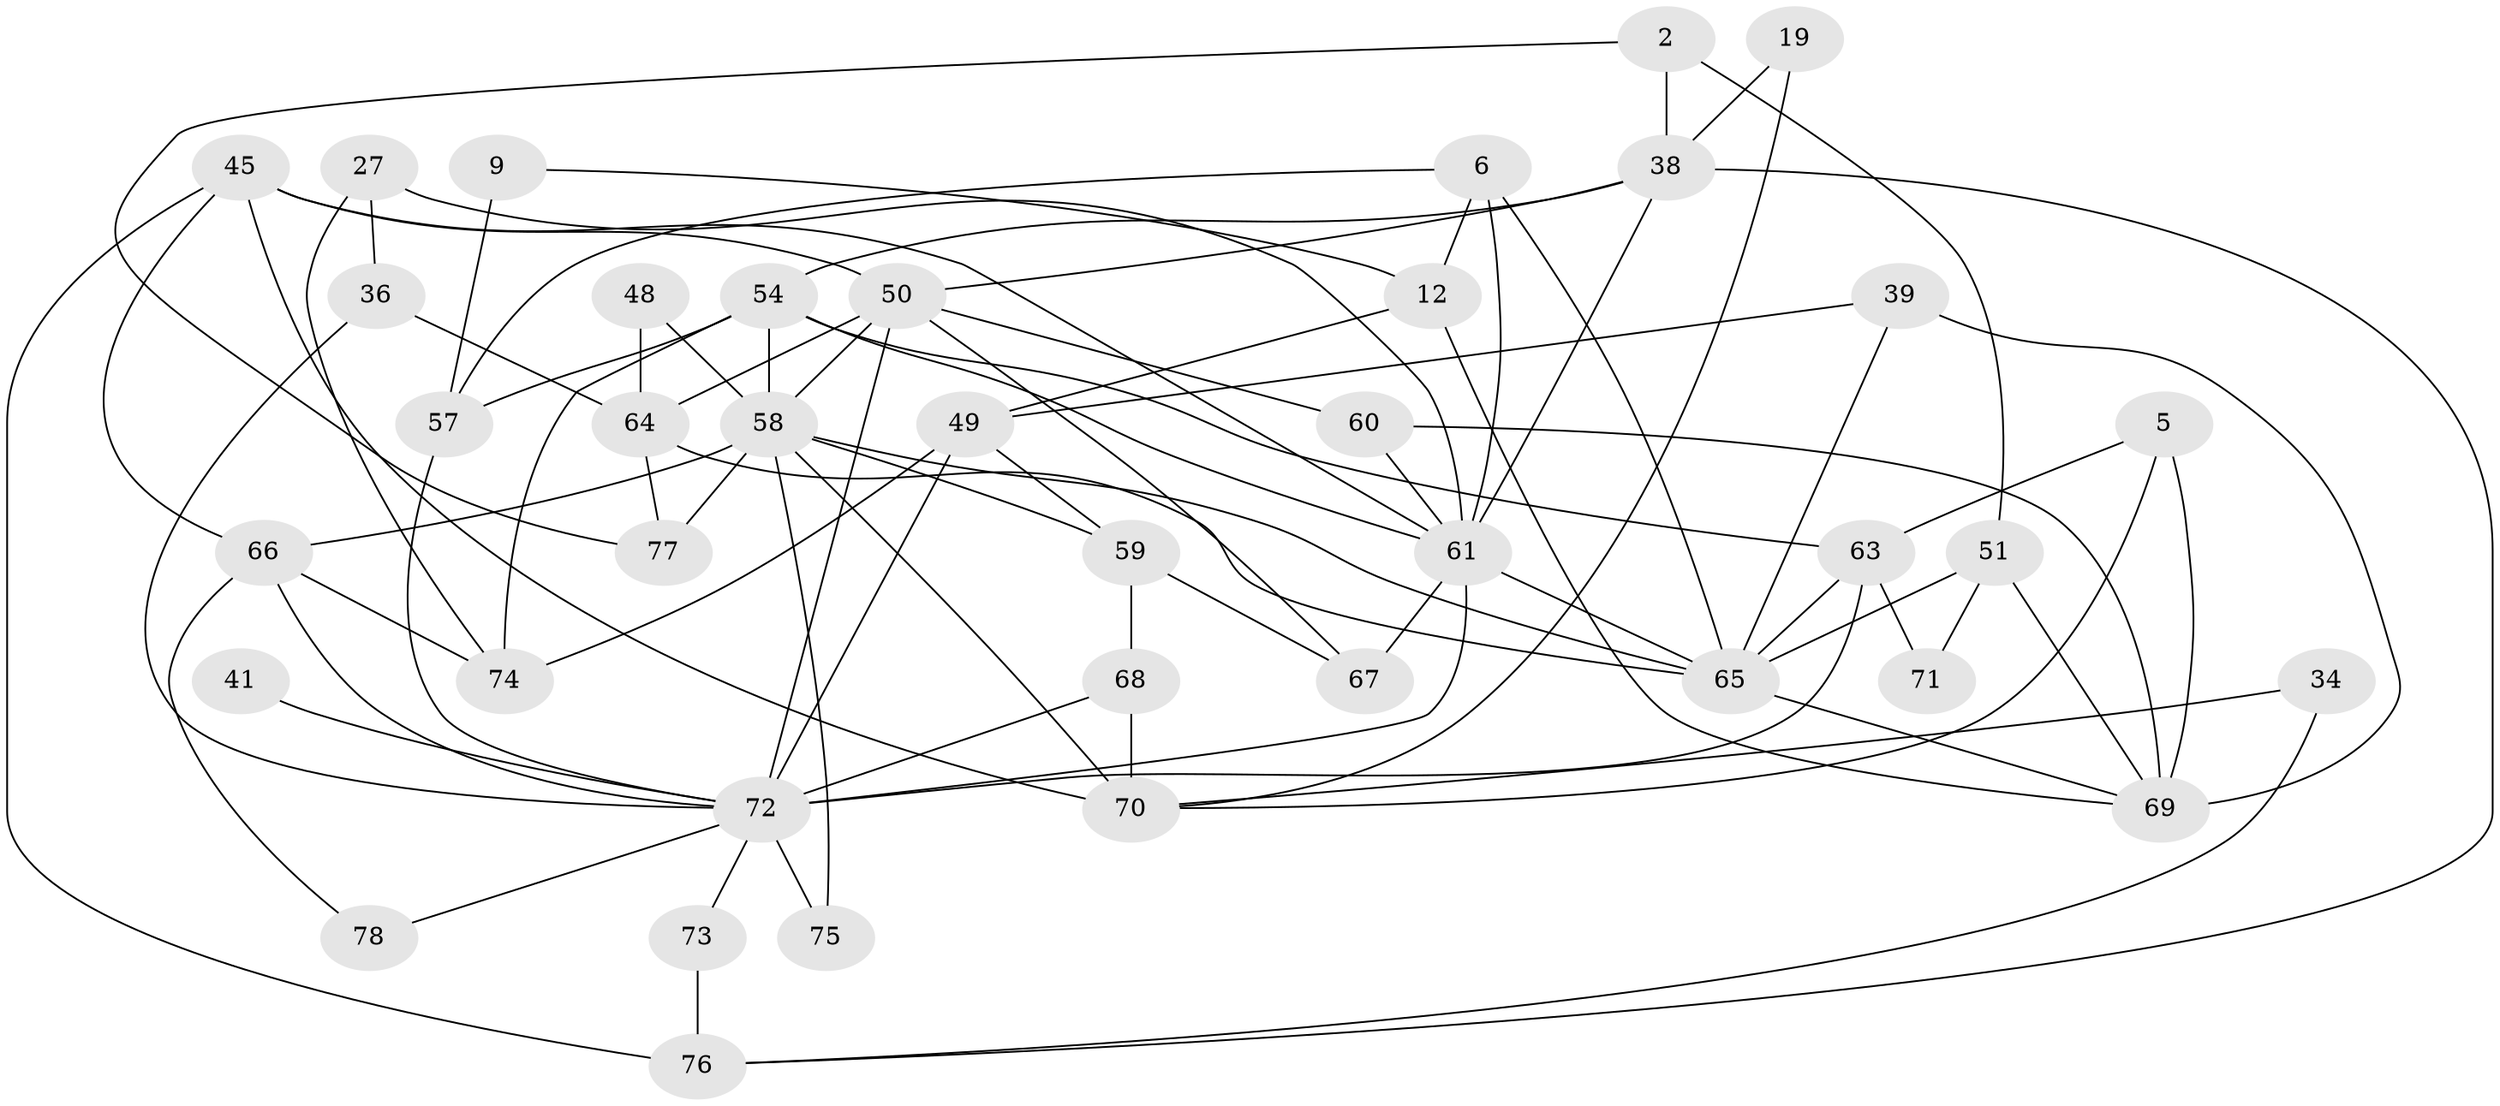 // original degree distribution, {3: 0.21794871794871795, 4: 0.3333333333333333, 6: 0.10256410256410256, 2: 0.1282051282051282, 5: 0.19230769230769232, 7: 0.02564102564102564}
// Generated by graph-tools (version 1.1) at 2025/02/03/05/25 17:02:40]
// undirected, 39 vertices, 83 edges
graph export_dot {
graph [start="1"]
  node [color=gray90,style=filled];
  2;
  5;
  6;
  9;
  12 [super="+11"];
  19;
  27;
  34;
  36;
  38 [super="+25"];
  39;
  41;
  45 [super="+31"];
  48;
  49 [super="+33"];
  50 [super="+44"];
  51 [super="+35"];
  54 [super="+1+47"];
  57 [super="+24"];
  58 [super="+30"];
  59 [super="+16"];
  60;
  61 [super="+55+56+42"];
  63 [super="+13+53"];
  64 [super="+21"];
  65 [super="+17+29"];
  66 [super="+46"];
  67 [super="+52"];
  68;
  69 [super="+7+15"];
  70 [super="+37"];
  71;
  72 [super="+20+62"];
  73;
  74 [super="+18"];
  75 [super="+8"];
  76;
  77;
  78;
  2 -- 38 [weight=2];
  2 -- 51;
  2 -- 77;
  5 -- 70 [weight=2];
  5 -- 63;
  5 -- 69;
  6 -- 12;
  6 -- 57 [weight=2];
  6 -- 61 [weight=2];
  6 -- 65;
  9 -- 57 [weight=2];
  9 -- 12;
  12 -- 69;
  12 -- 49;
  19 -- 38 [weight=2];
  19 -- 70;
  27 -- 36;
  27 -- 74 [weight=2];
  27 -- 61;
  34 -- 70;
  34 -- 76;
  36 -- 64;
  36 -- 72;
  38 -- 50;
  38 -- 76;
  38 -- 54 [weight=2];
  38 -- 61 [weight=2];
  39 -- 49 [weight=2];
  39 -- 69 [weight=2];
  39 -- 65;
  41 -- 72 [weight=2];
  45 -- 70;
  45 -- 76 [weight=2];
  45 -- 66;
  45 -- 50;
  45 -- 61;
  48 -- 64;
  48 -- 58;
  49 -- 59;
  49 -- 74;
  49 -- 72 [weight=2];
  50 -- 60;
  50 -- 72 [weight=3];
  50 -- 67 [weight=2];
  50 -- 64 [weight=2];
  50 -- 58;
  51 -- 71;
  51 -- 65;
  51 -- 69;
  54 -- 74;
  54 -- 57;
  54 -- 58;
  54 -- 63 [weight=2];
  54 -- 61;
  57 -- 72 [weight=2];
  58 -- 66 [weight=3];
  58 -- 70 [weight=2];
  58 -- 75;
  58 -- 77;
  58 -- 59;
  58 -- 65;
  59 -- 67;
  59 -- 68;
  60 -- 69;
  60 -- 61;
  61 -- 67 [weight=2];
  61 -- 72 [weight=3];
  61 -- 65;
  63 -- 71 [weight=3];
  63 -- 72;
  63 -- 65 [weight=2];
  64 -- 77;
  64 -- 65;
  65 -- 69;
  66 -- 72;
  66 -- 74 [weight=2];
  66 -- 78;
  68 -- 70 [weight=2];
  68 -- 72;
  72 -- 75 [weight=2];
  72 -- 73;
  72 -- 78;
  73 -- 76;
}
